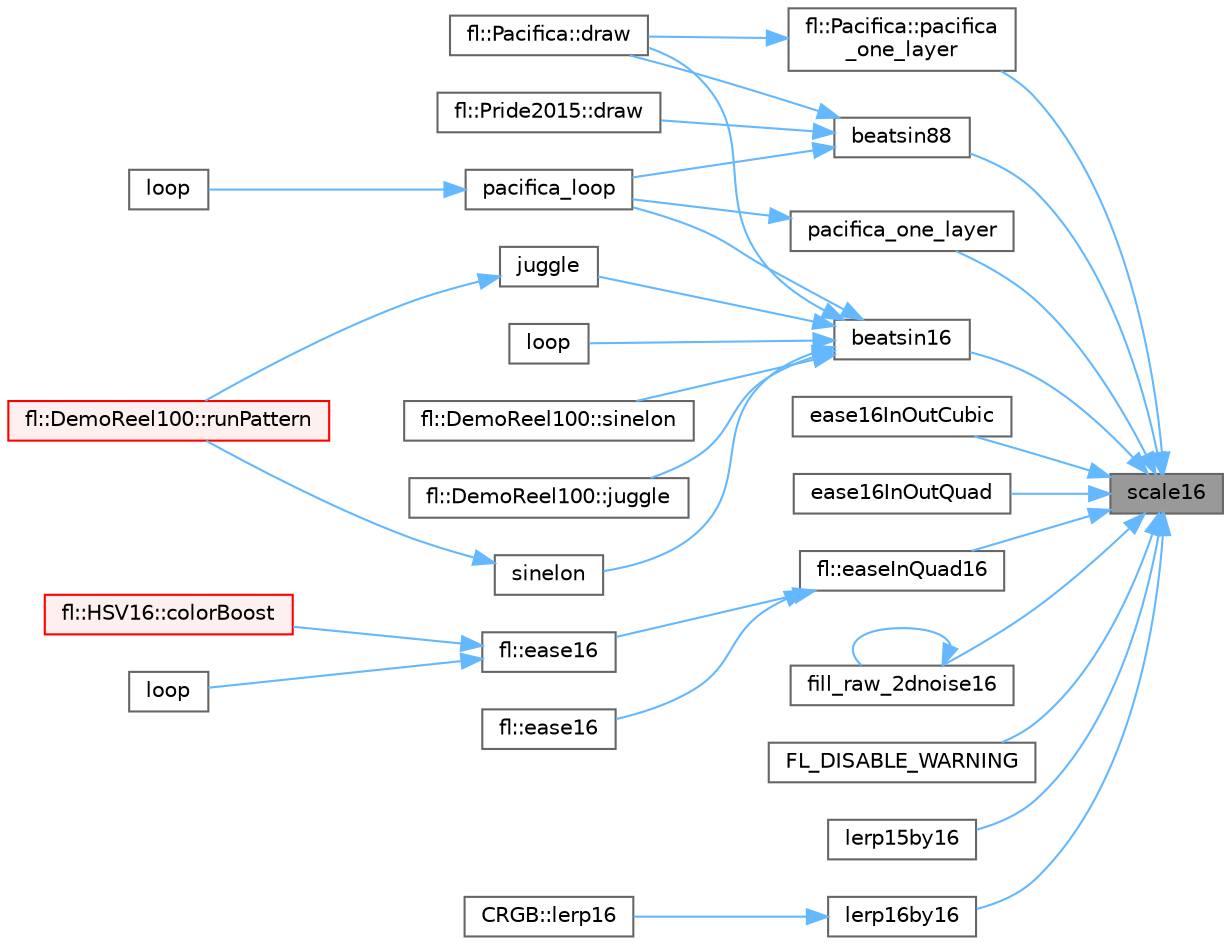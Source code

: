 digraph "scale16"
{
 // INTERACTIVE_SVG=YES
 // LATEX_PDF_SIZE
  bgcolor="transparent";
  edge [fontname=Helvetica,fontsize=10,labelfontname=Helvetica,labelfontsize=10];
  node [fontname=Helvetica,fontsize=10,shape=box,height=0.2,width=0.4];
  rankdir="RL";
  Node1 [id="Node000001",label="scale16",height=0.2,width=0.4,color="gray40", fillcolor="grey60", style="filled", fontcolor="black",tooltip="Scale a 16-bit unsigned value by an 16-bit value, which is treated as the numerator of a fraction who..."];
  Node1 -> Node2 [id="edge1_Node000001_Node000002",dir="back",color="steelblue1",style="solid",tooltip=" "];
  Node2 [id="Node000002",label="beatsin16",height=0.2,width=0.4,color="grey40", fillcolor="white", style="filled",URL="$d6/d6c/group___beat_generators_gaa46e5de1c4c27833359e7a97a18c839b.html#gaa46e5de1c4c27833359e7a97a18c839b",tooltip="Generates a 16-bit sine wave at a given BPM that oscillates within a given range."];
  Node2 -> Node3 [id="edge2_Node000002_Node000003",dir="back",color="steelblue1",style="solid",tooltip=" "];
  Node3 [id="Node000003",label="fl::Pacifica::draw",height=0.2,width=0.4,color="grey40", fillcolor="white", style="filled",URL="$d2/db2/classfl_1_1_pacifica_a264d0c1db5db60028b6fab87af13d700.html#a264d0c1db5db60028b6fab87af13d700",tooltip=" "];
  Node2 -> Node4 [id="edge3_Node000002_Node000004",dir="back",color="steelblue1",style="solid",tooltip=" "];
  Node4 [id="Node000004",label="fl::DemoReel100::juggle",height=0.2,width=0.4,color="grey40", fillcolor="white", style="filled",URL="$d1/d60/classfl_1_1_demo_reel100_ad98699eb2a5f15302d2b95e07f2f69d2.html#ad98699eb2a5f15302d2b95e07f2f69d2",tooltip=" "];
  Node2 -> Node5 [id="edge4_Node000002_Node000005",dir="back",color="steelblue1",style="solid",tooltip=" "];
  Node5 [id="Node000005",label="juggle",height=0.2,width=0.4,color="grey40", fillcolor="white", style="filled",URL="$d5/d25/_demo_reel100_8ino_a4cf4b428065fac16dc28a16e2f9004e1.html#a4cf4b428065fac16dc28a16e2f9004e1",tooltip=" "];
  Node5 -> Node6 [id="edge5_Node000005_Node000006",dir="back",color="steelblue1",style="solid",tooltip=" "];
  Node6 [id="Node000006",label="fl::DemoReel100::runPattern",height=0.2,width=0.4,color="red", fillcolor="#FFF0F0", style="filled",URL="$d1/d60/classfl_1_1_demo_reel100_aad4b41d93c1a9f7acecea8b49cda7078.html#aad4b41d93c1a9f7acecea8b49cda7078",tooltip=" "];
  Node2 -> Node8 [id="edge6_Node000002_Node000008",dir="back",color="steelblue1",style="solid",tooltip=" "];
  Node8 [id="Node000008",label="loop",height=0.2,width=0.4,color="grey40", fillcolor="white", style="filled",URL="$d8/da0/_fx_water_8h_afe461d27b9c48d5921c00d521181f12f.html#afe461d27b9c48d5921c00d521181f12f",tooltip=" "];
  Node2 -> Node9 [id="edge7_Node000002_Node000009",dir="back",color="steelblue1",style="solid",tooltip=" "];
  Node9 [id="Node000009",label="pacifica_loop",height=0.2,width=0.4,color="grey40", fillcolor="white", style="filled",URL="$dc/d25/_pacifica_8ino_a158d427a947ef0a715c7ffd916346acc.html#a158d427a947ef0a715c7ffd916346acc",tooltip=" "];
  Node9 -> Node10 [id="edge8_Node000009_Node000010",dir="back",color="steelblue1",style="solid",tooltip=" "];
  Node10 [id="Node000010",label="loop",height=0.2,width=0.4,color="grey40", fillcolor="white", style="filled",URL="$dc/d25/_pacifica_8ino_afe461d27b9c48d5921c00d521181f12f.html#afe461d27b9c48d5921c00d521181f12f",tooltip=" "];
  Node2 -> Node11 [id="edge9_Node000002_Node000011",dir="back",color="steelblue1",style="solid",tooltip=" "];
  Node11 [id="Node000011",label="fl::DemoReel100::sinelon",height=0.2,width=0.4,color="grey40", fillcolor="white", style="filled",URL="$d1/d60/classfl_1_1_demo_reel100_a3ff4d3fc05b6e3a158d49d65cd954e1d.html#a3ff4d3fc05b6e3a158d49d65cd954e1d",tooltip=" "];
  Node2 -> Node12 [id="edge10_Node000002_Node000012",dir="back",color="steelblue1",style="solid",tooltip=" "];
  Node12 [id="Node000012",label="sinelon",height=0.2,width=0.4,color="grey40", fillcolor="white", style="filled",URL="$d5/d25/_demo_reel100_8ino_ae67f05643df1798b39ca5b88496dcebf.html#ae67f05643df1798b39ca5b88496dcebf",tooltip=" "];
  Node12 -> Node6 [id="edge11_Node000012_Node000006",dir="back",color="steelblue1",style="solid",tooltip=" "];
  Node1 -> Node13 [id="edge12_Node000001_Node000013",dir="back",color="steelblue1",style="solid",tooltip=" "];
  Node13 [id="Node000013",label="beatsin88",height=0.2,width=0.4,color="grey40", fillcolor="white", style="filled",URL="$d6/d6c/group___beat_generators_gaf917825ff26c8e1174c5b674a2f3c631.html#gaf917825ff26c8e1174c5b674a2f3c631",tooltip="Generates a 16-bit sine wave at a given BPM that oscillates within a given range."];
  Node13 -> Node3 [id="edge13_Node000013_Node000003",dir="back",color="steelblue1",style="solid",tooltip=" "];
  Node13 -> Node14 [id="edge14_Node000013_Node000014",dir="back",color="steelblue1",style="solid",tooltip=" "];
  Node14 [id="Node000014",label="fl::Pride2015::draw",height=0.2,width=0.4,color="grey40", fillcolor="white", style="filled",URL="$df/d11/classfl_1_1_pride2015_a331b131b082d622bbd9208bf05308d0d.html#a331b131b082d622bbd9208bf05308d0d",tooltip=" "];
  Node13 -> Node9 [id="edge15_Node000013_Node000009",dir="back",color="steelblue1",style="solid",tooltip=" "];
  Node1 -> Node15 [id="edge16_Node000001_Node000015",dir="back",color="steelblue1",style="solid",tooltip=" "];
  Node15 [id="Node000015",label="ease16InOutCubic",height=0.2,width=0.4,color="grey40", fillcolor="white", style="filled",URL="$d4/dfe/group___easing_ga24caadc096137c891057ace81245e6da.html#ga24caadc096137c891057ace81245e6da",tooltip=" "];
  Node1 -> Node16 [id="edge17_Node000001_Node000016",dir="back",color="steelblue1",style="solid",tooltip=" "];
  Node16 [id="Node000016",label="ease16InOutQuad",height=0.2,width=0.4,color="grey40", fillcolor="white", style="filled",URL="$d4/dfe/group___easing_ga095436838e41397fad4dd50bb81f7ae8.html#ga095436838e41397fad4dd50bb81f7ae8",tooltip=" "];
  Node1 -> Node17 [id="edge18_Node000001_Node000017",dir="back",color="steelblue1",style="solid",tooltip=" "];
  Node17 [id="Node000017",label="fl::easeInQuad16",height=0.2,width=0.4,color="grey40", fillcolor="white", style="filled",URL="$d4/d36/namespacefl_af3db54bd3d76a986ea75228f9b1cfafb.html#af3db54bd3d76a986ea75228f9b1cfafb",tooltip="16-bit quadratic ease-in function Takes an input value 0-65535 and returns an eased value 0-65535"];
  Node17 -> Node18 [id="edge19_Node000017_Node000018",dir="back",color="steelblue1",style="solid",tooltip=" "];
  Node18 [id="Node000018",label="fl::ease16",height=0.2,width=0.4,color="grey40", fillcolor="white", style="filled",URL="$d4/d36/namespacefl_a131da4ad2964b203b7aed2a312f34448.html#a131da4ad2964b203b7aed2a312f34448",tooltip=" "];
  Node17 -> Node19 [id="edge20_Node000017_Node000019",dir="back",color="steelblue1",style="solid",tooltip=" "];
  Node19 [id="Node000019",label="fl::ease16",height=0.2,width=0.4,color="grey40", fillcolor="white", style="filled",URL="$d4/d36/namespacefl_a379be9b51f27141411271893ce683f5f.html#a379be9b51f27141411271893ce683f5f",tooltip=" "];
  Node19 -> Node20 [id="edge21_Node000019_Node000020",dir="back",color="steelblue1",style="solid",tooltip=" "];
  Node20 [id="Node000020",label="fl::HSV16::colorBoost",height=0.2,width=0.4,color="red", fillcolor="#FFF0F0", style="filled",URL="$d4/d5d/structfl_1_1_h_s_v16_a0bd2c0fc64fc34d573637c10b849c320.html#a0bd2c0fc64fc34d573637c10b849c320",tooltip=" "];
  Node19 -> Node33 [id="edge22_Node000019_Node000033",dir="back",color="steelblue1",style="solid",tooltip=" "];
  Node33 [id="Node000033",label="loop",height=0.2,width=0.4,color="grey40", fillcolor="white", style="filled",URL="$dd/d55/_ease_in_out_8h_afe461d27b9c48d5921c00d521181f12f.html#afe461d27b9c48d5921c00d521181f12f",tooltip=" "];
  Node1 -> Node34 [id="edge23_Node000001_Node000034",dir="back",color="steelblue1",style="solid",tooltip=" "];
  Node34 [id="Node000034",label="fill_raw_2dnoise16",height=0.2,width=0.4,color="grey40", fillcolor="white", style="filled",URL="$de/da4/group___noise_fill_ga8fdd92f7a3a96d6f131300cc79c933f6.html#ga8fdd92f7a3a96d6f131300cc79c933f6",tooltip="Fill a 2D 16-bit buffer with noise, using inoise16()"];
  Node34 -> Node34 [id="edge24_Node000034_Node000034",dir="back",color="steelblue1",style="solid",tooltip=" "];
  Node1 -> Node35 [id="edge25_Node000001_Node000035",dir="back",color="steelblue1",style="solid",tooltip=" "];
  Node35 [id="Node000035",label="FL_DISABLE_WARNING",height=0.2,width=0.4,color="grey40", fillcolor="white", style="filled",URL="$d8/d8c/transform_8cpp_ade8043ede62066d1f4666a7eece358d1.html#ade8043ede62066d1f4666a7eece358d1",tooltip=" "];
  Node1 -> Node36 [id="edge26_Node000001_Node000036",dir="back",color="steelblue1",style="solid",tooltip=" "];
  Node36 [id="Node000036",label="lerp15by16",height=0.2,width=0.4,color="grey40", fillcolor="white", style="filled",URL="$d6/d19/group___linear_interpolation_gad4b09aba4e188e14d3e71d1c9f77f1a5.html#gad4b09aba4e188e14d3e71d1c9f77f1a5",tooltip="Linear interpolation between two signed 15-bit values, with 8-bit fraction."];
  Node1 -> Node37 [id="edge27_Node000001_Node000037",dir="back",color="steelblue1",style="solid",tooltip=" "];
  Node37 [id="Node000037",label="lerp16by16",height=0.2,width=0.4,color="grey40", fillcolor="white", style="filled",URL="$d6/d19/group___linear_interpolation_ga7c02960d0f26e90054c7312e5f9a55b3.html#ga7c02960d0f26e90054c7312e5f9a55b3",tooltip="Linear interpolation between two unsigned 16-bit values, with 16-bit fraction."];
  Node37 -> Node38 [id="edge28_Node000037_Node000038",dir="back",color="steelblue1",style="solid",tooltip=" "];
  Node38 [id="Node000038",label="CRGB::lerp16",height=0.2,width=0.4,color="grey40", fillcolor="white", style="filled",URL="$d7/d82/struct_c_r_g_b_a50b3dca085a99aa549c19ef0aabe3c5c.html#a50b3dca085a99aa549c19ef0aabe3c5c",tooltip="Return a new CRGB object after performing a linear interpolation between this object and the passed i..."];
  Node1 -> Node39 [id="edge29_Node000001_Node000039",dir="back",color="steelblue1",style="solid",tooltip=" "];
  Node39 [id="Node000039",label="fl::Pacifica::pacifica\l_one_layer",height=0.2,width=0.4,color="grey40", fillcolor="white", style="filled",URL="$d2/db2/classfl_1_1_pacifica_ac949d5e9a88b724a060954658b892ebc.html#ac949d5e9a88b724a060954658b892ebc",tooltip=" "];
  Node39 -> Node3 [id="edge30_Node000039_Node000003",dir="back",color="steelblue1",style="solid",tooltip=" "];
  Node1 -> Node40 [id="edge31_Node000001_Node000040",dir="back",color="steelblue1",style="solid",tooltip=" "];
  Node40 [id="Node000040",label="pacifica_one_layer",height=0.2,width=0.4,color="grey40", fillcolor="white", style="filled",URL="$dc/d25/_pacifica_8ino_a74ff76f68b211ed517ba9110d1084302.html#a74ff76f68b211ed517ba9110d1084302",tooltip=" "];
  Node40 -> Node9 [id="edge32_Node000040_Node000009",dir="back",color="steelblue1",style="solid",tooltip=" "];
}

